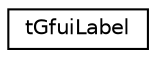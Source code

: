 digraph "Graphical Class Hierarchy"
{
  edge [fontname="Helvetica",fontsize="10",labelfontname="Helvetica",labelfontsize="10"];
  node [fontname="Helvetica",fontsize="10",shape=record];
  rankdir="LR";
  Node1 [label="tGfuiLabel",height=0.2,width=0.4,color="black", fillcolor="white", style="filled",URL="$structt_gfui_label.html"];
}
